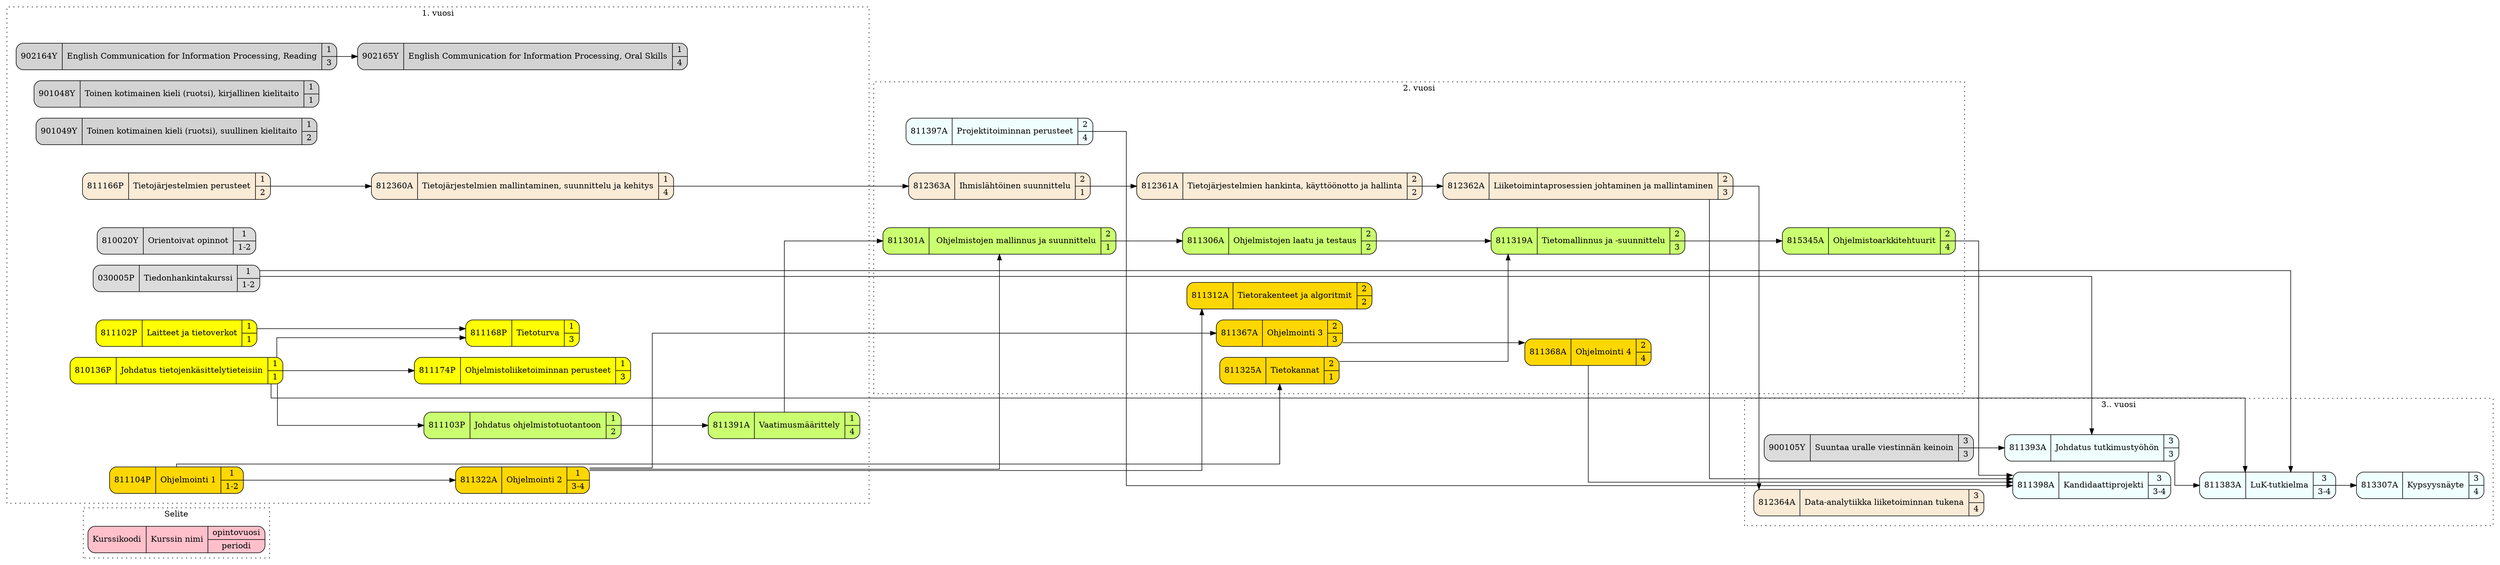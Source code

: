 // (c) Antti Juustila 2020. INTERACT Research Group, University of Oulu, Finland.
// Licensed under MIT
strict digraph TOLLuK {
   splines= ortho;
   rankdir = LR;
   node [shape=record, style="rounded,filled"]
   
   subgraph cluster_Legend {
      graph[style=dotted]
      label="Selite"
      node [fillcolor=pink]
      legend [label="{ Kurssikoodi | Kurssin nimi | { opintovuosi | periodi } }"]
      URL="https://opas.peppi.oulu.fi/fi/ohjelma/12350" # URL linkable in SVG and some other formats.
   } 

   subgraph cluster_year_1 {
      label="1. vuosi"
      graph[style=dotted]
      
      subgraph cluster_lang {
         label="Kieliopinnot"
         graph[style=invis]
         c902164Y [label="{ 902164Y | English Communication for Information Processing, Reading | { 1 | 3 } }"]
         c902165Y [label="{ 902165Y | English Communication for Information Processing, Oral Skills | { 1 | 4 } }"]
         c901048Y [label="{ 901048Y | Toinen kotimainen kieli (ruotsi), kirjallinen kielitaito | { 1 | 1 } }"]
         c901049Y [label="{ 901049Y | Toinen kotimainen kieli (ruotsi), suullinen kielitaito  | { 1 | 2 } }"]

         c902164Y -> c902165Y
      }

      subgraph cluster_general {
         label="Yleiset opinnot"
         graph[style=invis]
         node [fillcolor=gainsboro]

         c810020Y [label="{ 810020Y | Orientoivat opinnot | { 1 | 1-2 } }"]
         c030005P [label="{ 030005P | Tiedonhankintakurssi | { 1 | 1-2 } }"]
      }

      subgraph cluster_intro {
         graph[style=invis]
         label="Johdanto"
         node [fillcolor=yellow]
         c810136P [label="{ 810136P | Johdatus tietojenkäsittelytieteisiin | { 1 | 1 } }"]
         c811168P [label="{ 811168P | Tietoturva | { 1 | 3 } }"]
         c811174P [label="{ 811174P | Ohjelmistoliiketoiminnan perusteet | { 1 | 3 } }"]
         c811102P [label="{ 811102P | Laitteet ja tietoverkot | { 1 | 1 } }"]
      }

      subgraph cluster_programming {
         graph[style=invis]
         label="Ohjelmointi"
         node [fillcolor=gold1]
         c811104P [label="{ 811104P | Ohjelmointi 1 | { 1 | 1-2 } }"]
         c811322A [label="{ 811322A | Ohjelmointi 2 | { 1 | 3-4 } }"]
      }

      subgraph cluster_sweng {
         graph[style=invis]
         label="Ohjelmistokehitys"
         node [fillcolor=darkolivegreen1]
         c811103P [label="{ 811103P | Johdatus ohjelmistotuotantoon | { 1 | 2 } }"]
         c811391A [label="{ 811391A | Vaatimusmäärittely | { 1 | 4 } }"]

         c810136P -> c811103P
      } 

      subgraph cluster_humanorg {
         graph[style=invis]
         label="Ihminen ja organisaatio"
         node [fillcolor=antiquewhite]
         c811166P [label="{ 811166P | Tietojärjestelmien perusteet | { 1 |2 } }"]
         c812360A [label="{ 812360A | Tietojärjestelmien mallintaminen, suunnittelu ja kehitys | { 1 | 4 } }"]
      } 

      c810136P -> c811168P
      c811102P -> c811168P
      c810136P -> c811174P

      c811103P -> c811391A
      c811166P -> c812360A
   }

   subgraph cluster_year_2 {
      label="2. vuosi"
      graph[style=dotted]

      subgraph cluster_programming {
         graph[style=invis]
         label="Ohjelmointi"
         node [fillcolor=gold1]
         c811325A [label="{ 811325A | Tietokannat | { 2 | 1 } }"]
         c811312A [label="{ 811312A | Tietorakenteet ja algoritmit | { 2 | 2 } }"]
         c811367A [label="{ 811367A | Ohjelmointi 3 | { 2 | 3 } }"]
         c811368A [label="{ 811368A | Ohjelmointi 4 | { 2 | 4 } }"]

         c811104P -> c811322A
         c811322A -> c811367A
         c811367A -> c811368A
         c811322A -> c811312A
         c811104P -> c811325A
      }

      subgraph cluster_sweng {
         graph[style=invis]
         label="Ohjelmistokehitys"
         node [fillcolor=darkolivegreen1]
         c811301A [label="{ 811301A | Ohjelmistojen mallinnus ja suunnittelu | { 2 | 1 } }"]
         c811306A [label="{ 811306A | Ohjelmistojen laatu ja testaus | { 2 | 2 } }"]
         c811319A [label="{ 811319A | Tietomallinnus ja -suunnittelu | { 2 | 3 } }"]
         c815345A [label="{ 815345A | Ohjelmistoarkkitehtuurit | { 2 | 4 } }"]
      
         c811391A -> c811301A
         c811322A -> c811301A
         c811301A -> c811306A
         c811306A -> c811319A
         c811325A -> c811319A
         c811319A -> c815345A
      } 

      subgraph cluster_humanorg {
         graph[style=invis]
         label="Ihminen ja organisaatio"
         node [fillcolor=antiquewhite]
         c812363A [label="{ 812363A | Ihmislähtöinen suunnittelu | { 2 | 1 } }"]
         c812361A [label="{ 812361A | Tietojärjestelmien hankinta, käyttöönotto ja hallinta | { 2 | 2 } }"]
         c812362A [label="{ 812362A | Liiketoimintaprosessien johtaminen ja mallintaminen | { 2 | 3 } }"]
         c812360A -> c812363A
         c812363A -> c812361A
         c812361A -> c812362A
      } 

      subgraph cluster_capstone {
         graph[style=invis]
         label="Huipennus"
         node [fillcolor=azure]
         c811397A [label="{ 811397A | Projektitoiminnan perusteet | { 2 | 4 } }"]
      }

   } 


   subgraph cluster_year_3 {
      label="3.. vuosi"
      graph[style=dotted]

      subgraph cluster_general {
         label="Yleiset opinnot"
         graph[style=invis]
         node [fillcolor=gainsboro]
         c900105Y [label="{ 900105Y | Suuntaa uralle viestinnän keinoin | { 3 | 3 } }"]
      }

      subgraph cluster_humanorg {
         graph[style=invis]
         label="Ihminen ja organisaatio"
         node [fillcolor=antiquewhite]
         c812364A [label="{ 812364A | Data-analytiikka liiketoiminnan tukena | { 3 | 4 } }"]      

         c812362A -> c812364A
      } 

      subgraph cluster_capstone {
         graph[style=invis]
         label="Huipennus"
         node [fillcolor=azure]
         c811398A [label="{ 811398A | Kandidaattiprojekti | { 3 | 3-4 } }"]
         c811393A [label="{ 811393A | Johdatus tutkimustyöhön | { 3 | 3 } }"]
         c811383A [label="{ 811383A | LuK-tutkielma | { 3 | 3-4 } }"]
         c813307A [label="{ 813307A | Kypsyysnäyte | { 3 | 4 } }"]

         c030005P -> c811393A
         c030005P -> c811383A
         c811393A -> c811383A
         c810136P -> c811383A
         c811383A -> c813307A
      }

      c900105Y -> c811393A
   } 

         
   c811397A -> c811398A
   c815345A -> c811398A
   c811368A -> c811398A
   c812362A -> c811398A
}

